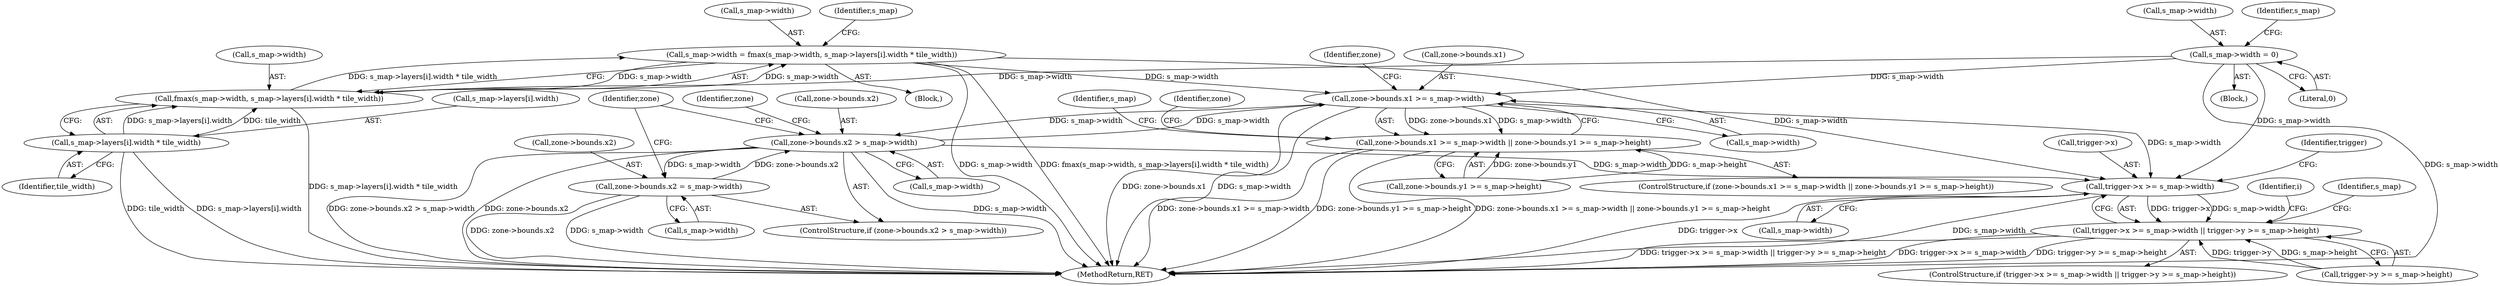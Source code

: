 digraph "0_minisphere_252c1ca184cb38e1acb917aa0e451c5f08519996@integer" {
"1000315" [label="(Call,s_map->width = fmax(s_map->width, s_map->layers[i].width * tile_width))"];
"1000319" [label="(Call,fmax(s_map->width, s_map->layers[i].width * tile_width))"];
"1000283" [label="(Call,s_map->width = 0)"];
"1000315" [label="(Call,s_map->width = fmax(s_map->width, s_map->layers[i].width * tile_width))"];
"1000323" [label="(Call,s_map->layers[i].width * tile_width)"];
"1000375" [label="(Call,zone->bounds.x1 >= s_map->width)"];
"1000374" [label="(Call,zone->bounds.x1 >= s_map->width || zone->bounds.y1 >= s_map->height)"];
"1000401" [label="(Call,zone->bounds.x2 > s_map->width)"];
"1000410" [label="(Call,zone->bounds.x2 = s_map->width)"];
"1000464" [label="(Call,trigger->x >= s_map->width)"];
"1000463" [label="(Call,trigger->x >= s_map->width || trigger->y >= s_map->height)"];
"1000387" [label="(Identifier,zone)"];
"1000413" [label="(Identifier,zone)"];
"1000287" [label="(Literal,0)"];
"1000374" [label="(Call,zone->bounds.x1 >= s_map->width || zone->bounds.y1 >= s_map->height)"];
"1000316" [label="(Call,s_map->width)"];
"1000315" [label="(Call,s_map->width = fmax(s_map->width, s_map->layers[i].width * tile_width))"];
"1000319" [label="(Call,fmax(s_map->width, s_map->layers[i].width * tile_width))"];
"1000464" [label="(Call,trigger->x >= s_map->width)"];
"1000462" [label="(ControlStructure,if (trigger->x >= s_map->width || trigger->y >= s_map->height))"];
"1000314" [label="(Block,)"];
"1000401" [label="(Call,zone->bounds.x2 > s_map->width)"];
"1000334" [label="(Identifier,s_map)"];
"1000411" [label="(Call,zone->bounds.x2)"];
"1000473" [label="(Identifier,trigger)"];
"1000331" [label="(Identifier,tile_width)"];
"1000416" [label="(Call,s_map->width)"];
"1000381" [label="(Call,s_map->width)"];
"1000373" [label="(ControlStructure,if (zone->bounds.x1 >= s_map->width || zone->bounds.y1 >= s_map->height))"];
"1000284" [label="(Call,s_map->width)"];
"1000104" [label="(Block,)"];
"1000485" [label="(MethodReturn,RET)"];
"1000323" [label="(Call,s_map->layers[i].width * tile_width)"];
"1000453" [label="(Identifier,i)"];
"1000471" [label="(Call,trigger->y >= s_map->height)"];
"1000480" [label="(Identifier,s_map)"];
"1000468" [label="(Call,s_map->width)"];
"1000290" [label="(Identifier,s_map)"];
"1000465" [label="(Call,trigger->x)"];
"1000320" [label="(Call,s_map->width)"];
"1000376" [label="(Call,zone->bounds.x1)"];
"1000404" [label="(Identifier,zone)"];
"1000375" [label="(Call,zone->bounds.x1 >= s_map->width)"];
"1000402" [label="(Call,zone->bounds.x2)"];
"1000410" [label="(Call,zone->bounds.x2 = s_map->width)"];
"1000423" [label="(Identifier,zone)"];
"1000407" [label="(Call,s_map->width)"];
"1000400" [label="(ControlStructure,if (zone->bounds.x2 > s_map->width))"];
"1000283" [label="(Call,s_map->width = 0)"];
"1000463" [label="(Call,trigger->x >= s_map->width || trigger->y >= s_map->height)"];
"1000395" [label="(Identifier,s_map)"];
"1000384" [label="(Call,zone->bounds.y1 >= s_map->height)"];
"1000324" [label="(Call,s_map->layers[i].width)"];
"1000315" -> "1000314"  [label="AST: "];
"1000315" -> "1000319"  [label="CFG: "];
"1000316" -> "1000315"  [label="AST: "];
"1000319" -> "1000315"  [label="AST: "];
"1000334" -> "1000315"  [label="CFG: "];
"1000315" -> "1000485"  [label="DDG: s_map->width"];
"1000315" -> "1000485"  [label="DDG: fmax(s_map->width, s_map->layers[i].width * tile_width)"];
"1000319" -> "1000315"  [label="DDG: s_map->width"];
"1000319" -> "1000315"  [label="DDG: s_map->layers[i].width * tile_width"];
"1000315" -> "1000319"  [label="DDG: s_map->width"];
"1000315" -> "1000375"  [label="DDG: s_map->width"];
"1000315" -> "1000464"  [label="DDG: s_map->width"];
"1000319" -> "1000323"  [label="CFG: "];
"1000320" -> "1000319"  [label="AST: "];
"1000323" -> "1000319"  [label="AST: "];
"1000319" -> "1000485"  [label="DDG: s_map->layers[i].width * tile_width"];
"1000283" -> "1000319"  [label="DDG: s_map->width"];
"1000323" -> "1000319"  [label="DDG: s_map->layers[i].width"];
"1000323" -> "1000319"  [label="DDG: tile_width"];
"1000283" -> "1000104"  [label="AST: "];
"1000283" -> "1000287"  [label="CFG: "];
"1000284" -> "1000283"  [label="AST: "];
"1000287" -> "1000283"  [label="AST: "];
"1000290" -> "1000283"  [label="CFG: "];
"1000283" -> "1000485"  [label="DDG: s_map->width"];
"1000283" -> "1000375"  [label="DDG: s_map->width"];
"1000283" -> "1000464"  [label="DDG: s_map->width"];
"1000323" -> "1000331"  [label="CFG: "];
"1000324" -> "1000323"  [label="AST: "];
"1000331" -> "1000323"  [label="AST: "];
"1000323" -> "1000485"  [label="DDG: tile_width"];
"1000323" -> "1000485"  [label="DDG: s_map->layers[i].width"];
"1000375" -> "1000374"  [label="AST: "];
"1000375" -> "1000381"  [label="CFG: "];
"1000376" -> "1000375"  [label="AST: "];
"1000381" -> "1000375"  [label="AST: "];
"1000387" -> "1000375"  [label="CFG: "];
"1000374" -> "1000375"  [label="CFG: "];
"1000375" -> "1000485"  [label="DDG: zone->bounds.x1"];
"1000375" -> "1000485"  [label="DDG: s_map->width"];
"1000375" -> "1000374"  [label="DDG: zone->bounds.x1"];
"1000375" -> "1000374"  [label="DDG: s_map->width"];
"1000401" -> "1000375"  [label="DDG: s_map->width"];
"1000375" -> "1000401"  [label="DDG: s_map->width"];
"1000375" -> "1000464"  [label="DDG: s_map->width"];
"1000374" -> "1000373"  [label="AST: "];
"1000374" -> "1000384"  [label="CFG: "];
"1000384" -> "1000374"  [label="AST: "];
"1000395" -> "1000374"  [label="CFG: "];
"1000404" -> "1000374"  [label="CFG: "];
"1000374" -> "1000485"  [label="DDG: zone->bounds.x1 >= s_map->width"];
"1000374" -> "1000485"  [label="DDG: zone->bounds.y1 >= s_map->height"];
"1000374" -> "1000485"  [label="DDG: zone->bounds.x1 >= s_map->width || zone->bounds.y1 >= s_map->height"];
"1000384" -> "1000374"  [label="DDG: zone->bounds.y1"];
"1000384" -> "1000374"  [label="DDG: s_map->height"];
"1000401" -> "1000400"  [label="AST: "];
"1000401" -> "1000407"  [label="CFG: "];
"1000402" -> "1000401"  [label="AST: "];
"1000407" -> "1000401"  [label="AST: "];
"1000413" -> "1000401"  [label="CFG: "];
"1000423" -> "1000401"  [label="CFG: "];
"1000401" -> "1000485"  [label="DDG: zone->bounds.x2 > s_map->width"];
"1000401" -> "1000485"  [label="DDG: zone->bounds.x2"];
"1000401" -> "1000485"  [label="DDG: s_map->width"];
"1000410" -> "1000401"  [label="DDG: zone->bounds.x2"];
"1000401" -> "1000410"  [label="DDG: s_map->width"];
"1000401" -> "1000464"  [label="DDG: s_map->width"];
"1000410" -> "1000400"  [label="AST: "];
"1000410" -> "1000416"  [label="CFG: "];
"1000411" -> "1000410"  [label="AST: "];
"1000416" -> "1000410"  [label="AST: "];
"1000423" -> "1000410"  [label="CFG: "];
"1000410" -> "1000485"  [label="DDG: zone->bounds.x2"];
"1000410" -> "1000485"  [label="DDG: s_map->width"];
"1000464" -> "1000463"  [label="AST: "];
"1000464" -> "1000468"  [label="CFG: "];
"1000465" -> "1000464"  [label="AST: "];
"1000468" -> "1000464"  [label="AST: "];
"1000473" -> "1000464"  [label="CFG: "];
"1000463" -> "1000464"  [label="CFG: "];
"1000464" -> "1000485"  [label="DDG: trigger->x"];
"1000464" -> "1000485"  [label="DDG: s_map->width"];
"1000464" -> "1000463"  [label="DDG: trigger->x"];
"1000464" -> "1000463"  [label="DDG: s_map->width"];
"1000463" -> "1000462"  [label="AST: "];
"1000463" -> "1000471"  [label="CFG: "];
"1000471" -> "1000463"  [label="AST: "];
"1000480" -> "1000463"  [label="CFG: "];
"1000453" -> "1000463"  [label="CFG: "];
"1000463" -> "1000485"  [label="DDG: trigger->x >= s_map->width || trigger->y >= s_map->height"];
"1000463" -> "1000485"  [label="DDG: trigger->x >= s_map->width"];
"1000463" -> "1000485"  [label="DDG: trigger->y >= s_map->height"];
"1000471" -> "1000463"  [label="DDG: trigger->y"];
"1000471" -> "1000463"  [label="DDG: s_map->height"];
}
